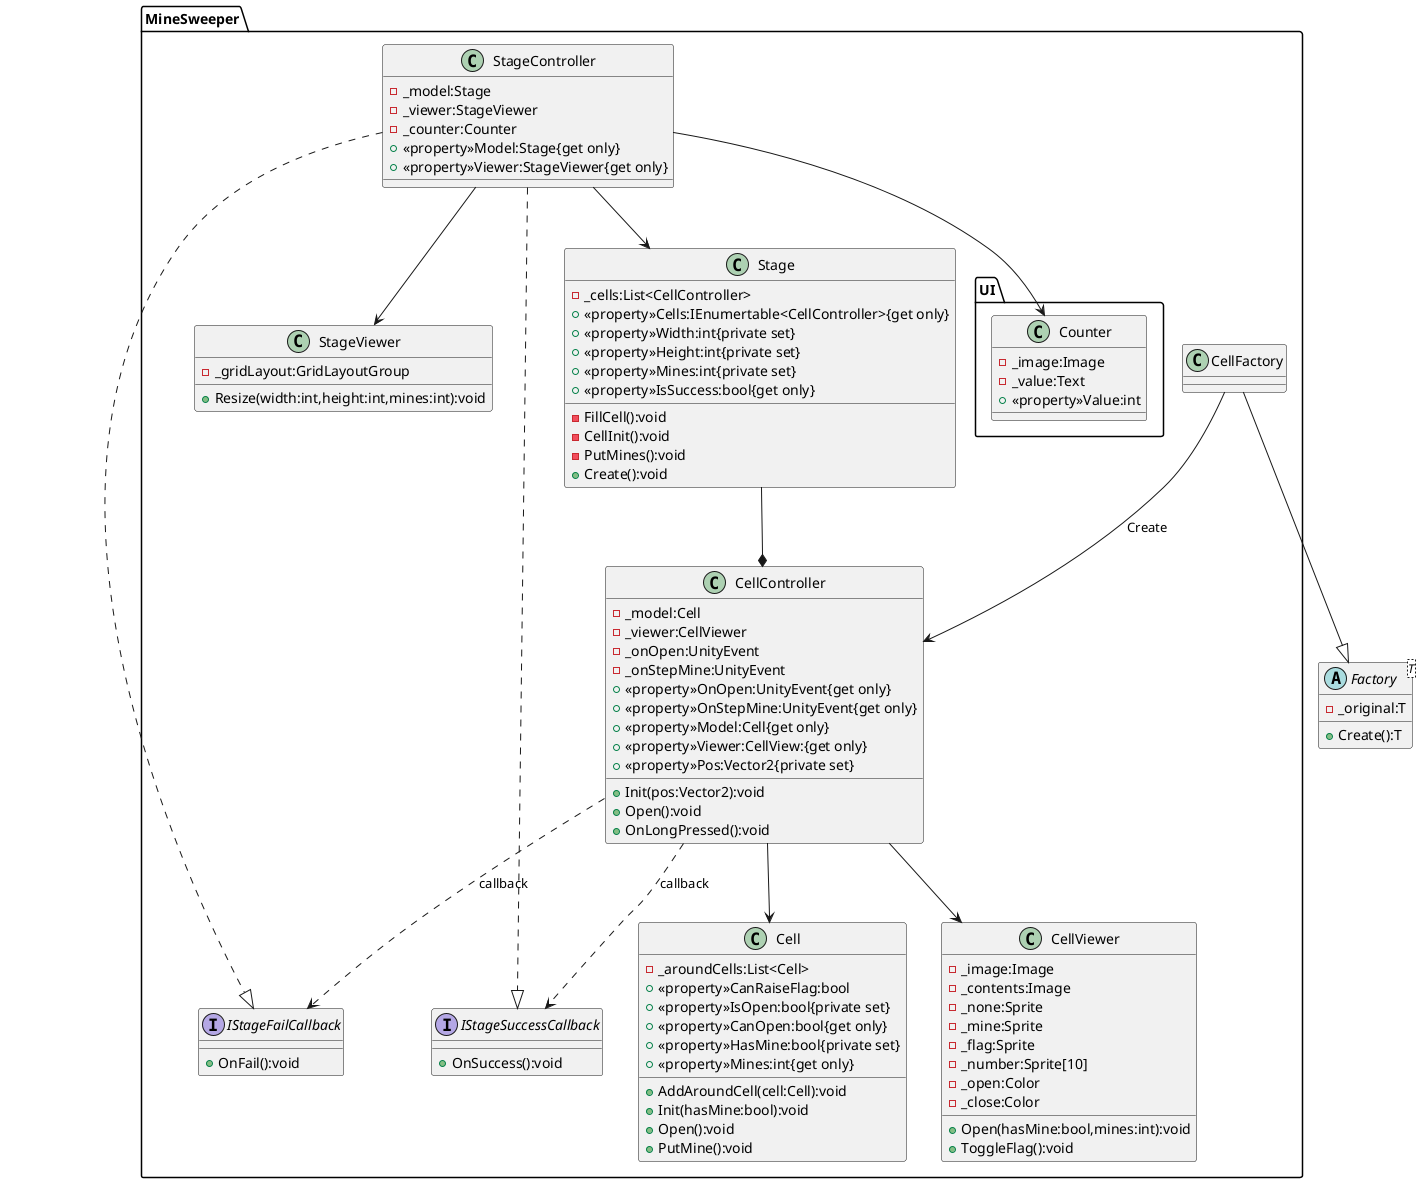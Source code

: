 @startuml MineSweeper

package MineSweeper
{
    package UI
    {
        class Counter
        {
            -_image:Image
            -_value:Text
            +<<property>>Value:int
        }
    }
    class Cell
    {
        -_aroundCells:List<Cell>
        +<<property>>CanRaiseFlag:bool
        +<<property>>IsOpen:bool{private set}
        +<<property>>CanOpen:bool{get only}
        +<<property>>HasMine:bool{private set}
        +<<property>>Mines:int{get only}
        +AddAroundCell(cell:Cell):void
        +Init(hasMine:bool):void
        +Open():void
        +PutMine():void
    }
    class CellViewer
    {
        -_image:Image
        -_contents:Image
        -_none:Sprite
        -_mine:Sprite
        -_flag:Sprite
        -_number:Sprite[10]
        -_open:Color
        -_close:Color
        +Open(hasMine:bool,mines:int):void
        +ToggleFlag():void
    }
    class CellController
    {
        -_model:Cell
        -_viewer:CellViewer
        -_onOpen:UnityEvent
        -_onStepMine:UnityEvent
        +<<property>>OnOpen:UnityEvent{get only}
        +<<property>>OnStepMine:UnityEvent{get only}
        +<<property>>Model:Cell{get only}
        +<<property>>Viewer:CellView:{get only}
        +<<property>>Pos:Vector2{private set}
        +Init(pos:Vector2):void
        +Open():void
        +OnLongPressed():void
    }
    class CellFactory
    class Stage
    {
        -_cells:List<CellController>
        +<<property>>Cells:IEnumertable<CellController>{get only}
        +<<property>>Width:int{private set}
        +<<property>>Height:int{private set}
        +<<property>>Mines:int{private set}
        +<<property>>IsSuccess:bool{get only}
        -FillCell():void
        -CellInit():void
        -PutMines():void
        +Create():void
    }
    class StageViewer
    {
        -_gridLayout:GridLayoutGroup
        +Resize(width:int,height:int,mines:int):void
    }
    class StageController
    {
        -_model:Stage
        -_viewer:StageViewer
        -_counter:Counter
        +<<property>>Model:Stage{get only}
        +<<property>>Viewer:StageViewer{get only}
    }
    interface IStageFailCallback
    {
        +OnFail():void
    }
    interface IStageSuccessCallback
    {
        +OnSuccess():void
    }
}

abstract Factory<T>
{
    -_original:T
    +Create():T
}

CellFactory --|> Factory
CellFactory --> CellController : Create
CellController --> Cell
CellController --> CellViewer
Stage --* CellController
CellController ..> IStageFailCallback : callback
CellController ..> IStageSuccessCallback : callback
StageController --> Stage
StageController --> StageViewer
StageController --> Counter
StageController ..|> IStageFailCallback
StageController ..|> IStageSuccessCallback

@enduml